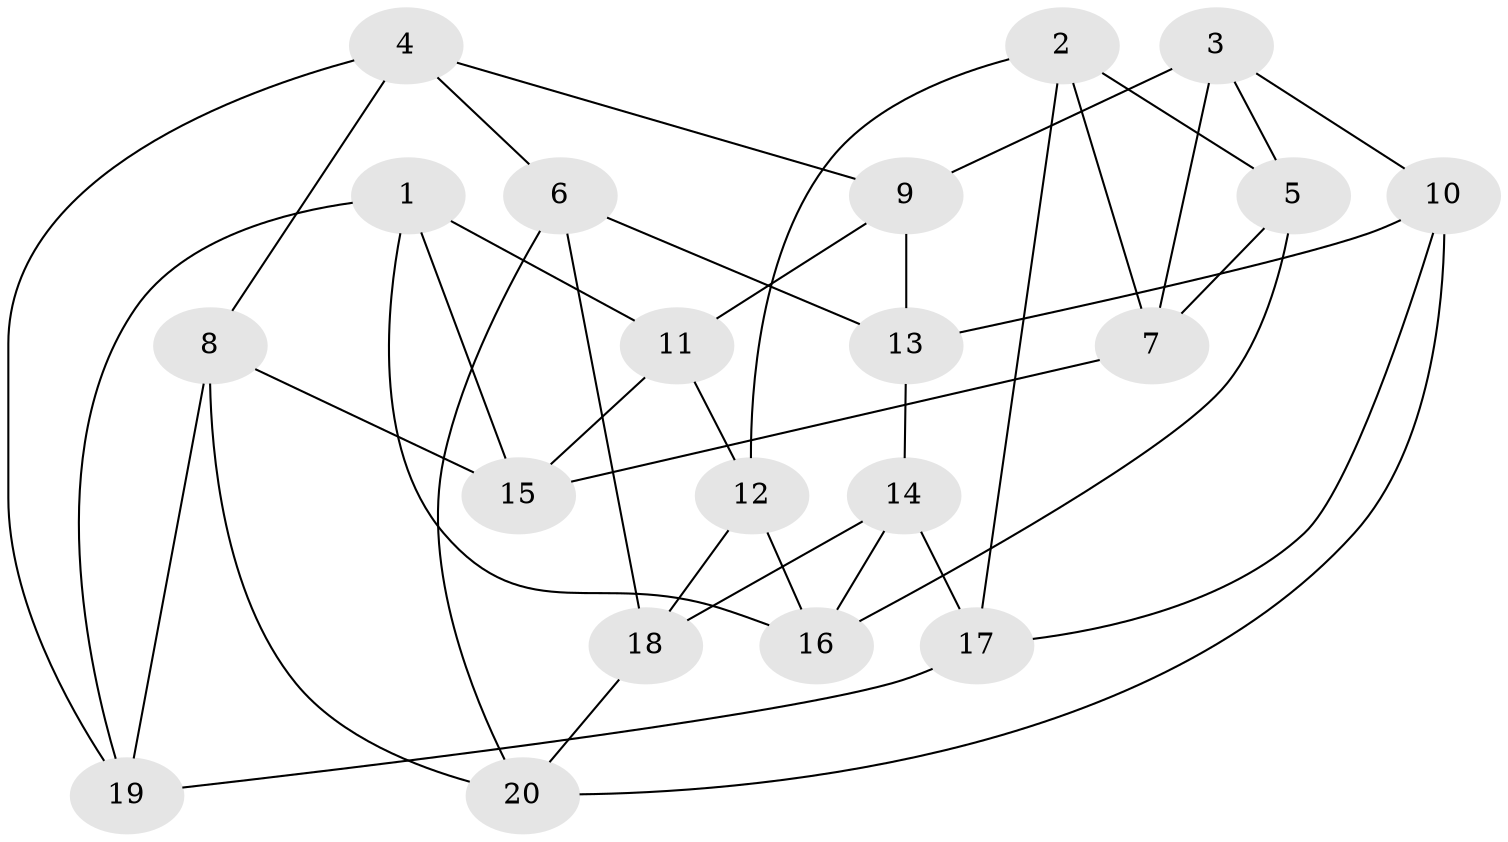 // Generated by graph-tools (version 1.1) at 2025/46/02/15/25 05:46:28]
// undirected, 20 vertices, 40 edges
graph export_dot {
graph [start="1"]
  node [color=gray90,style=filled];
  1;
  2;
  3;
  4;
  5;
  6;
  7;
  8;
  9;
  10;
  11;
  12;
  13;
  14;
  15;
  16;
  17;
  18;
  19;
  20;
  1 -- 16;
  1 -- 19;
  1 -- 15;
  1 -- 11;
  2 -- 5;
  2 -- 17;
  2 -- 12;
  2 -- 7;
  3 -- 10;
  3 -- 9;
  3 -- 5;
  3 -- 7;
  4 -- 19;
  4 -- 6;
  4 -- 8;
  4 -- 9;
  5 -- 7;
  5 -- 16;
  6 -- 13;
  6 -- 20;
  6 -- 18;
  7 -- 15;
  8 -- 20;
  8 -- 15;
  8 -- 19;
  9 -- 13;
  9 -- 11;
  10 -- 20;
  10 -- 17;
  10 -- 13;
  11 -- 12;
  11 -- 15;
  12 -- 18;
  12 -- 16;
  13 -- 14;
  14 -- 16;
  14 -- 18;
  14 -- 17;
  17 -- 19;
  18 -- 20;
}
